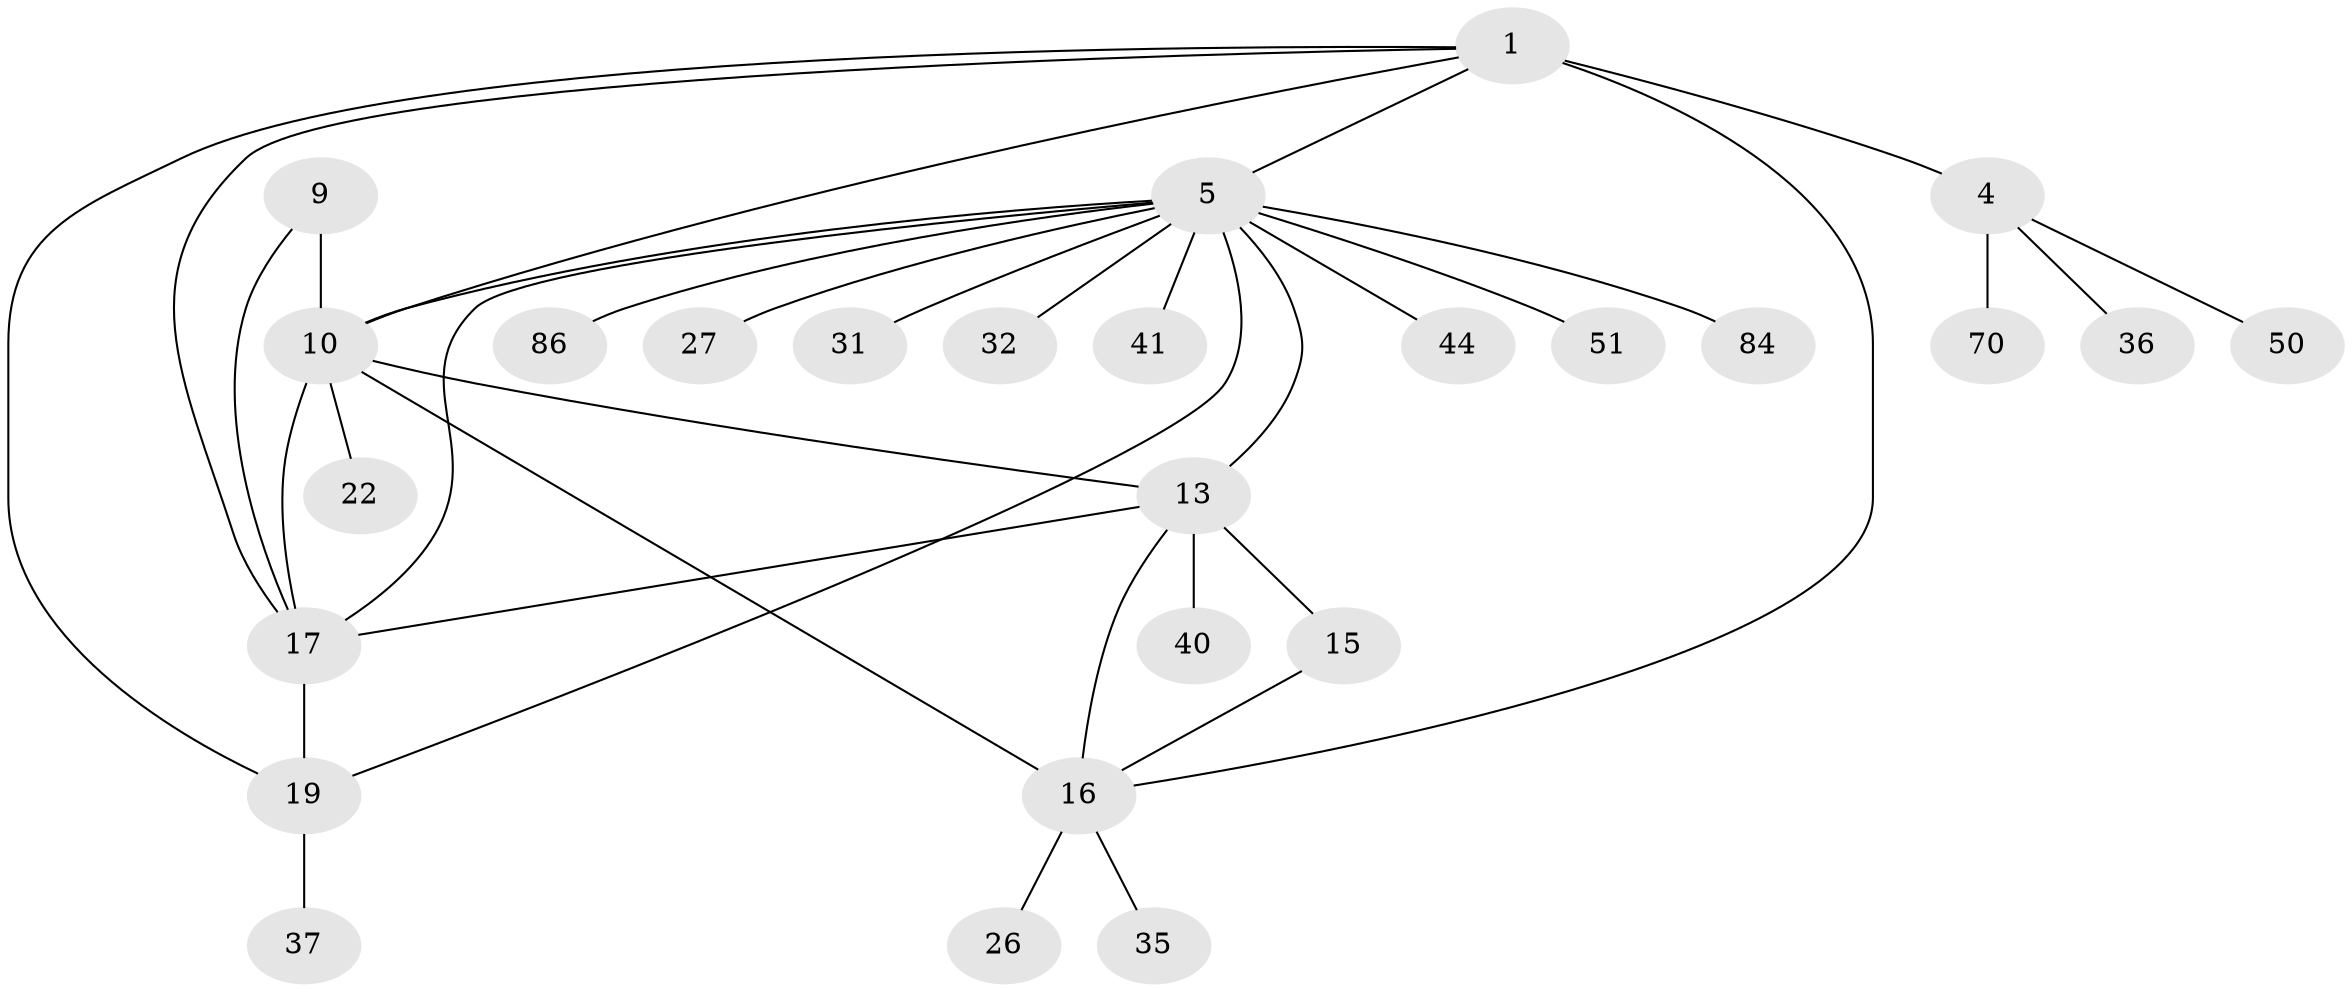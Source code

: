 // original degree distribution, {8: 0.03409090909090909, 3: 0.06818181818181818, 7: 0.022727272727272728, 5: 0.056818181818181816, 11: 0.022727272727272728, 4: 0.022727272727272728, 9: 0.011363636363636364, 14: 0.011363636363636364, 6: 0.011363636363636364, 10: 0.011363636363636364, 2: 0.13636363636363635, 1: 0.5909090909090909}
// Generated by graph-tools (version 1.1) at 2025/19/03/04/25 18:19:56]
// undirected, 26 vertices, 36 edges
graph export_dot {
graph [start="1"]
  node [color=gray90,style=filled];
  1 [super="+2+61+62+81+85"];
  4 [super="+25"];
  5 [super="+6+60+7+8"];
  9 [super="+12+49"];
  10 [super="+11+46"];
  13 [super="+14"];
  15 [super="+28+42"];
  16 [super="+30+33+87+45"];
  17 [super="+38"];
  19 [super="+21+65"];
  22;
  26;
  27 [super="+34"];
  31 [super="+53"];
  32;
  35;
  36;
  37;
  40;
  41 [super="+66"];
  44;
  50;
  51;
  70;
  84;
  86;
  1 -- 4 [weight=4];
  1 -- 16;
  1 -- 17;
  1 -- 19;
  1 -- 5 [weight=2];
  1 -- 10;
  4 -- 36;
  4 -- 50;
  4 -- 70;
  5 -- 32;
  5 -- 41;
  5 -- 44;
  5 -- 51;
  5 -- 84;
  5 -- 86;
  5 -- 27;
  5 -- 31;
  5 -- 17 [weight=2];
  5 -- 10;
  5 -- 13 [weight=2];
  5 -- 19;
  9 -- 10 [weight=4];
  9 -- 17;
  10 -- 16;
  10 -- 17;
  10 -- 22;
  10 -- 13;
  13 -- 15 [weight=2];
  13 -- 16 [weight=2];
  13 -- 40;
  13 -- 17;
  15 -- 16;
  16 -- 26;
  16 -- 35;
  17 -- 19;
  19 -- 37;
}
